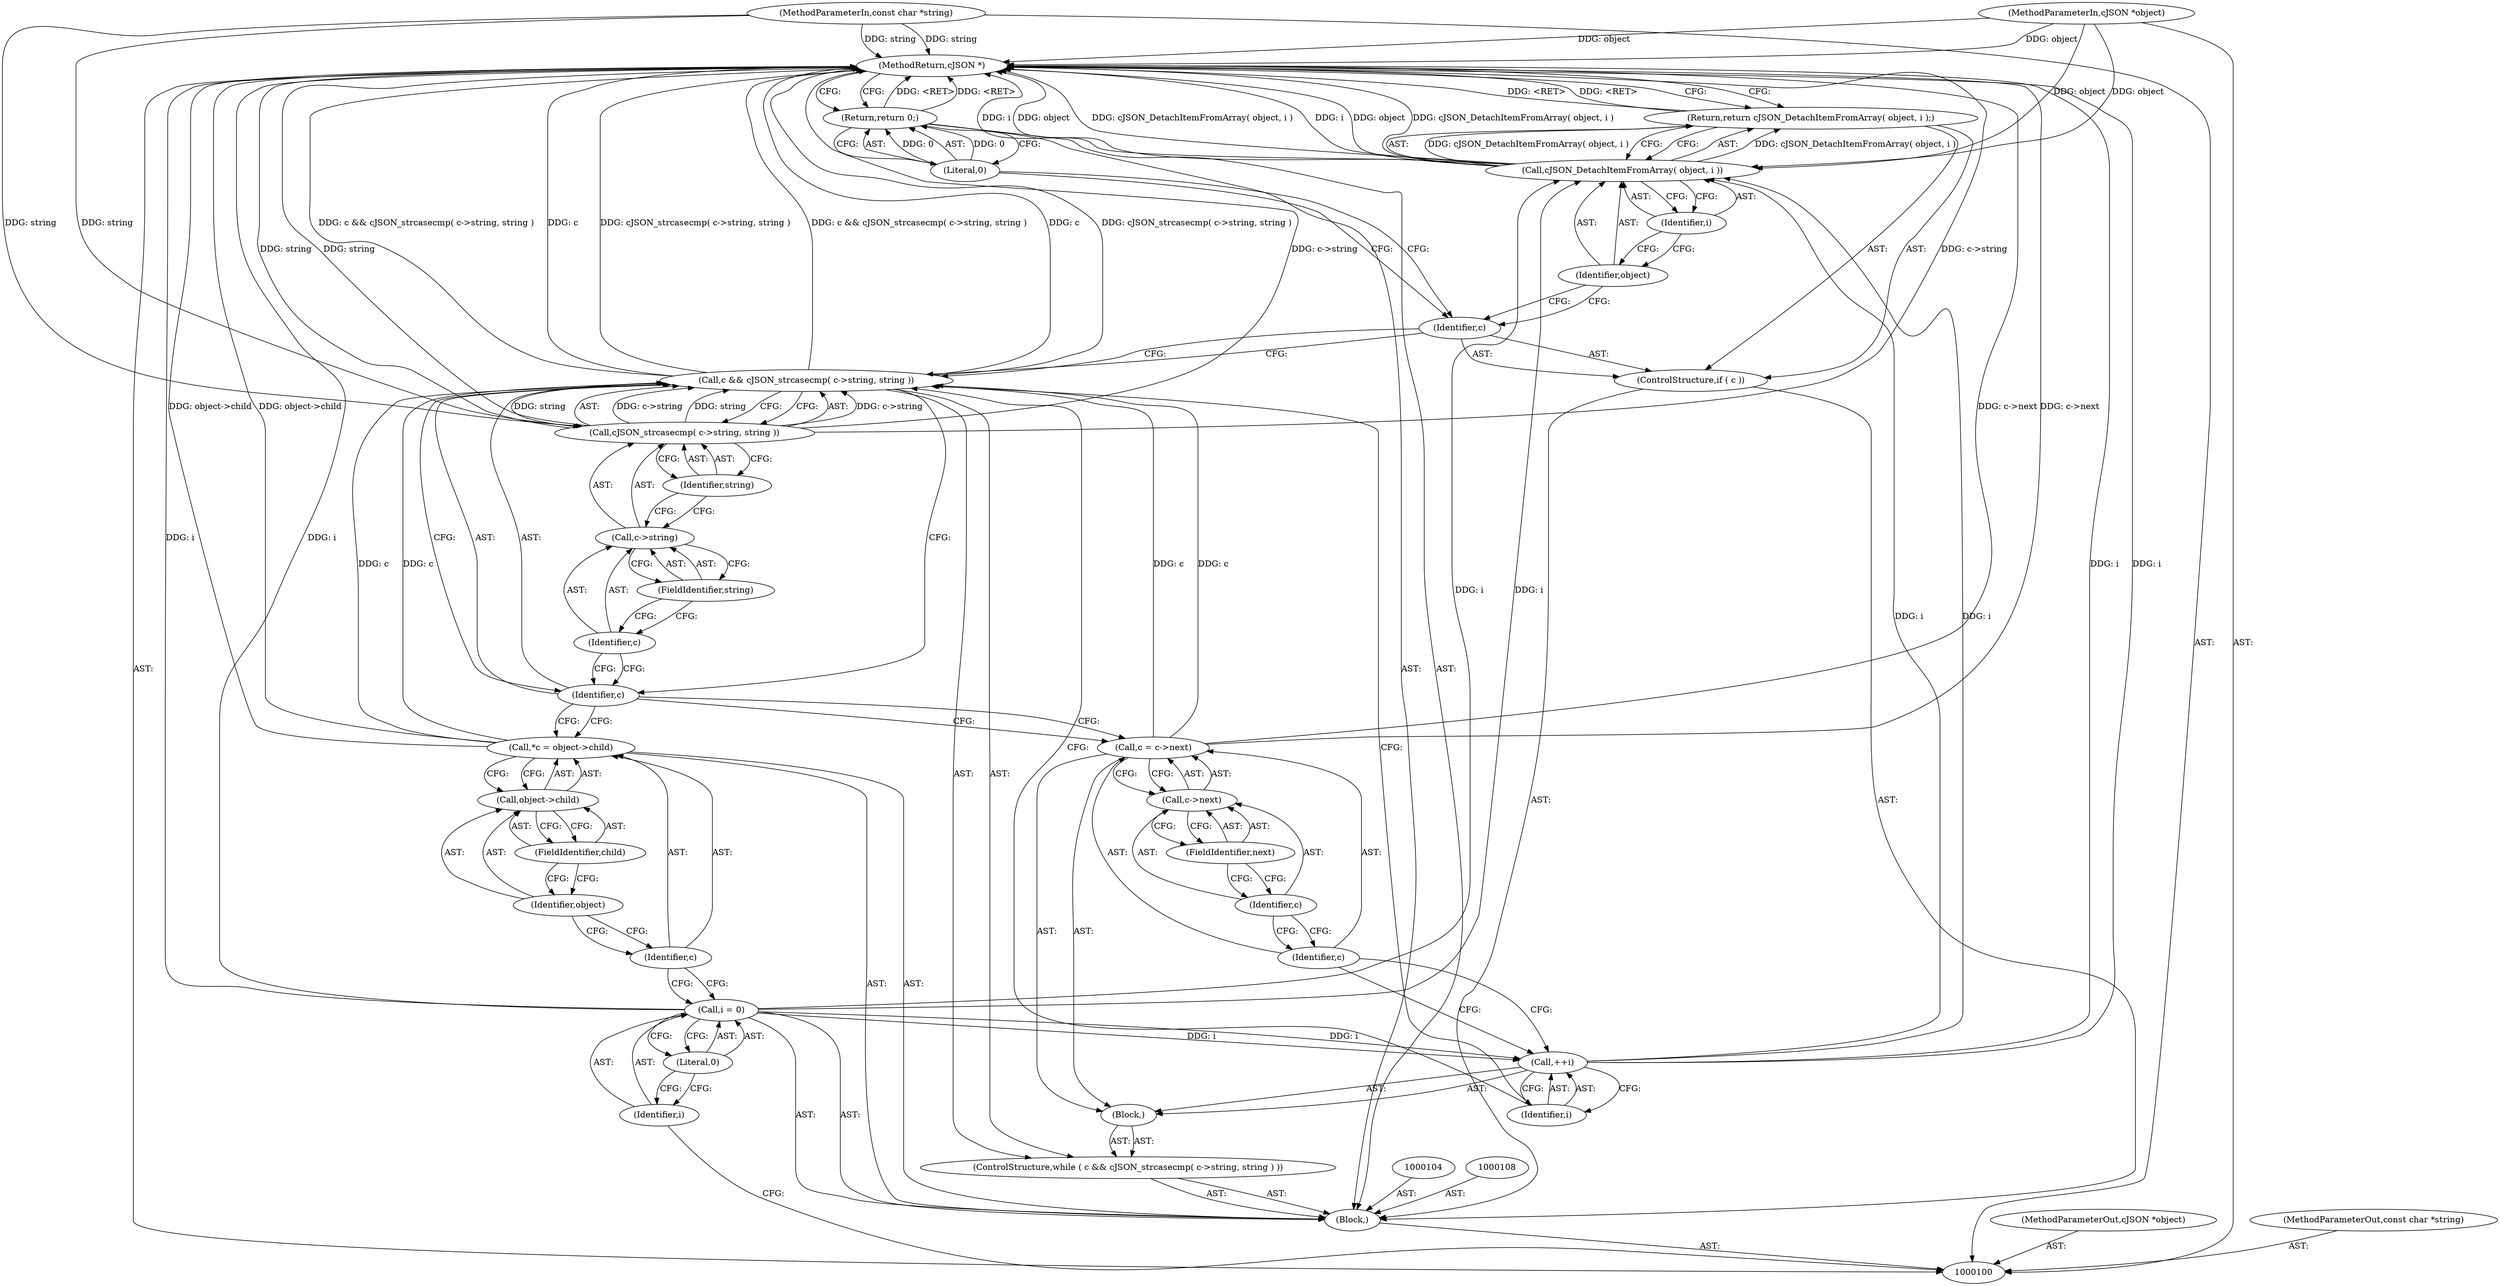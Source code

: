 digraph "1_iperf_91f2fa59e8ed80dfbf400add0164ee0e508e412a_19" {
"1000138" [label="(MethodReturn,cJSON *)"];
"1000101" [label="(MethodParameterIn,cJSON *object)"];
"1000173" [label="(MethodParameterOut,cJSON *object)"];
"1000102" [label="(MethodParameterIn,const char *string)"];
"1000174" [label="(MethodParameterOut,const char *string)"];
"1000132" [label="(Return,return cJSON_DetachItemFromArray( object, i );)"];
"1000134" [label="(Identifier,object)"];
"1000135" [label="(Identifier,i)"];
"1000133" [label="(Call,cJSON_DetachItemFromArray( object, i ))"];
"1000136" [label="(Return,return 0;)"];
"1000137" [label="(Literal,0)"];
"1000103" [label="(Block,)"];
"1000105" [label="(Call,i = 0)"];
"1000106" [label="(Identifier,i)"];
"1000107" [label="(Literal,0)"];
"1000111" [label="(Call,object->child)"];
"1000112" [label="(Identifier,object)"];
"1000113" [label="(FieldIdentifier,child)"];
"1000109" [label="(Call,*c = object->child)"];
"1000110" [label="(Identifier,c)"];
"1000114" [label="(ControlStructure,while ( c && cJSON_strcasecmp( c->string, string ) ))"];
"1000117" [label="(Call,cJSON_strcasecmp( c->string, string ))"];
"1000118" [label="(Call,c->string)"];
"1000119" [label="(Identifier,c)"];
"1000120" [label="(FieldIdentifier,string)"];
"1000121" [label="(Identifier,string)"];
"1000122" [label="(Block,)"];
"1000115" [label="(Call,c && cJSON_strcasecmp( c->string, string ))"];
"1000116" [label="(Identifier,c)"];
"1000123" [label="(Call,++i)"];
"1000124" [label="(Identifier,i)"];
"1000125" [label="(Call,c = c->next)"];
"1000126" [label="(Identifier,c)"];
"1000127" [label="(Call,c->next)"];
"1000128" [label="(Identifier,c)"];
"1000129" [label="(FieldIdentifier,next)"];
"1000130" [label="(ControlStructure,if ( c ))"];
"1000131" [label="(Identifier,c)"];
"1000138" -> "1000100"  [label="AST: "];
"1000138" -> "1000132"  [label="CFG: "];
"1000138" -> "1000136"  [label="CFG: "];
"1000136" -> "1000138"  [label="DDG: <RET>"];
"1000132" -> "1000138"  [label="DDG: <RET>"];
"1000115" -> "1000138"  [label="DDG: cJSON_strcasecmp( c->string, string )"];
"1000115" -> "1000138"  [label="DDG: c && cJSON_strcasecmp( c->string, string )"];
"1000115" -> "1000138"  [label="DDG: c"];
"1000133" -> "1000138"  [label="DDG: object"];
"1000133" -> "1000138"  [label="DDG: cJSON_DetachItemFromArray( object, i )"];
"1000133" -> "1000138"  [label="DDG: i"];
"1000125" -> "1000138"  [label="DDG: c->next"];
"1000117" -> "1000138"  [label="DDG: c->string"];
"1000117" -> "1000138"  [label="DDG: string"];
"1000123" -> "1000138"  [label="DDG: i"];
"1000102" -> "1000138"  [label="DDG: string"];
"1000101" -> "1000138"  [label="DDG: object"];
"1000109" -> "1000138"  [label="DDG: object->child"];
"1000105" -> "1000138"  [label="DDG: i"];
"1000101" -> "1000100"  [label="AST: "];
"1000101" -> "1000138"  [label="DDG: object"];
"1000101" -> "1000133"  [label="DDG: object"];
"1000173" -> "1000100"  [label="AST: "];
"1000102" -> "1000100"  [label="AST: "];
"1000102" -> "1000138"  [label="DDG: string"];
"1000102" -> "1000117"  [label="DDG: string"];
"1000174" -> "1000100"  [label="AST: "];
"1000132" -> "1000130"  [label="AST: "];
"1000132" -> "1000133"  [label="CFG: "];
"1000133" -> "1000132"  [label="AST: "];
"1000138" -> "1000132"  [label="CFG: "];
"1000132" -> "1000138"  [label="DDG: <RET>"];
"1000133" -> "1000132"  [label="DDG: cJSON_DetachItemFromArray( object, i )"];
"1000134" -> "1000133"  [label="AST: "];
"1000134" -> "1000131"  [label="CFG: "];
"1000135" -> "1000134"  [label="CFG: "];
"1000135" -> "1000133"  [label="AST: "];
"1000135" -> "1000134"  [label="CFG: "];
"1000133" -> "1000135"  [label="CFG: "];
"1000133" -> "1000132"  [label="AST: "];
"1000133" -> "1000135"  [label="CFG: "];
"1000134" -> "1000133"  [label="AST: "];
"1000135" -> "1000133"  [label="AST: "];
"1000132" -> "1000133"  [label="CFG: "];
"1000133" -> "1000138"  [label="DDG: object"];
"1000133" -> "1000138"  [label="DDG: cJSON_DetachItemFromArray( object, i )"];
"1000133" -> "1000138"  [label="DDG: i"];
"1000133" -> "1000132"  [label="DDG: cJSON_DetachItemFromArray( object, i )"];
"1000101" -> "1000133"  [label="DDG: object"];
"1000105" -> "1000133"  [label="DDG: i"];
"1000123" -> "1000133"  [label="DDG: i"];
"1000136" -> "1000103"  [label="AST: "];
"1000136" -> "1000137"  [label="CFG: "];
"1000137" -> "1000136"  [label="AST: "];
"1000138" -> "1000136"  [label="CFG: "];
"1000136" -> "1000138"  [label="DDG: <RET>"];
"1000137" -> "1000136"  [label="DDG: 0"];
"1000137" -> "1000136"  [label="AST: "];
"1000137" -> "1000131"  [label="CFG: "];
"1000136" -> "1000137"  [label="CFG: "];
"1000137" -> "1000136"  [label="DDG: 0"];
"1000103" -> "1000100"  [label="AST: "];
"1000104" -> "1000103"  [label="AST: "];
"1000105" -> "1000103"  [label="AST: "];
"1000108" -> "1000103"  [label="AST: "];
"1000109" -> "1000103"  [label="AST: "];
"1000114" -> "1000103"  [label="AST: "];
"1000130" -> "1000103"  [label="AST: "];
"1000136" -> "1000103"  [label="AST: "];
"1000105" -> "1000103"  [label="AST: "];
"1000105" -> "1000107"  [label="CFG: "];
"1000106" -> "1000105"  [label="AST: "];
"1000107" -> "1000105"  [label="AST: "];
"1000110" -> "1000105"  [label="CFG: "];
"1000105" -> "1000138"  [label="DDG: i"];
"1000105" -> "1000123"  [label="DDG: i"];
"1000105" -> "1000133"  [label="DDG: i"];
"1000106" -> "1000105"  [label="AST: "];
"1000106" -> "1000100"  [label="CFG: "];
"1000107" -> "1000106"  [label="CFG: "];
"1000107" -> "1000105"  [label="AST: "];
"1000107" -> "1000106"  [label="CFG: "];
"1000105" -> "1000107"  [label="CFG: "];
"1000111" -> "1000109"  [label="AST: "];
"1000111" -> "1000113"  [label="CFG: "];
"1000112" -> "1000111"  [label="AST: "];
"1000113" -> "1000111"  [label="AST: "];
"1000109" -> "1000111"  [label="CFG: "];
"1000112" -> "1000111"  [label="AST: "];
"1000112" -> "1000110"  [label="CFG: "];
"1000113" -> "1000112"  [label="CFG: "];
"1000113" -> "1000111"  [label="AST: "];
"1000113" -> "1000112"  [label="CFG: "];
"1000111" -> "1000113"  [label="CFG: "];
"1000109" -> "1000103"  [label="AST: "];
"1000109" -> "1000111"  [label="CFG: "];
"1000110" -> "1000109"  [label="AST: "];
"1000111" -> "1000109"  [label="AST: "];
"1000116" -> "1000109"  [label="CFG: "];
"1000109" -> "1000138"  [label="DDG: object->child"];
"1000109" -> "1000115"  [label="DDG: c"];
"1000110" -> "1000109"  [label="AST: "];
"1000110" -> "1000105"  [label="CFG: "];
"1000112" -> "1000110"  [label="CFG: "];
"1000114" -> "1000103"  [label="AST: "];
"1000115" -> "1000114"  [label="AST: "];
"1000122" -> "1000114"  [label="AST: "];
"1000117" -> "1000115"  [label="AST: "];
"1000117" -> "1000121"  [label="CFG: "];
"1000118" -> "1000117"  [label="AST: "];
"1000121" -> "1000117"  [label="AST: "];
"1000115" -> "1000117"  [label="CFG: "];
"1000117" -> "1000138"  [label="DDG: c->string"];
"1000117" -> "1000138"  [label="DDG: string"];
"1000117" -> "1000115"  [label="DDG: c->string"];
"1000117" -> "1000115"  [label="DDG: string"];
"1000102" -> "1000117"  [label="DDG: string"];
"1000118" -> "1000117"  [label="AST: "];
"1000118" -> "1000120"  [label="CFG: "];
"1000119" -> "1000118"  [label="AST: "];
"1000120" -> "1000118"  [label="AST: "];
"1000121" -> "1000118"  [label="CFG: "];
"1000119" -> "1000118"  [label="AST: "];
"1000119" -> "1000116"  [label="CFG: "];
"1000120" -> "1000119"  [label="CFG: "];
"1000120" -> "1000118"  [label="AST: "];
"1000120" -> "1000119"  [label="CFG: "];
"1000118" -> "1000120"  [label="CFG: "];
"1000121" -> "1000117"  [label="AST: "];
"1000121" -> "1000118"  [label="CFG: "];
"1000117" -> "1000121"  [label="CFG: "];
"1000122" -> "1000114"  [label="AST: "];
"1000123" -> "1000122"  [label="AST: "];
"1000125" -> "1000122"  [label="AST: "];
"1000115" -> "1000114"  [label="AST: "];
"1000115" -> "1000116"  [label="CFG: "];
"1000115" -> "1000117"  [label="CFG: "];
"1000116" -> "1000115"  [label="AST: "];
"1000117" -> "1000115"  [label="AST: "];
"1000124" -> "1000115"  [label="CFG: "];
"1000131" -> "1000115"  [label="CFG: "];
"1000115" -> "1000138"  [label="DDG: cJSON_strcasecmp( c->string, string )"];
"1000115" -> "1000138"  [label="DDG: c && cJSON_strcasecmp( c->string, string )"];
"1000115" -> "1000138"  [label="DDG: c"];
"1000125" -> "1000115"  [label="DDG: c"];
"1000109" -> "1000115"  [label="DDG: c"];
"1000117" -> "1000115"  [label="DDG: c->string"];
"1000117" -> "1000115"  [label="DDG: string"];
"1000116" -> "1000115"  [label="AST: "];
"1000116" -> "1000125"  [label="CFG: "];
"1000116" -> "1000109"  [label="CFG: "];
"1000119" -> "1000116"  [label="CFG: "];
"1000115" -> "1000116"  [label="CFG: "];
"1000123" -> "1000122"  [label="AST: "];
"1000123" -> "1000124"  [label="CFG: "];
"1000124" -> "1000123"  [label="AST: "];
"1000126" -> "1000123"  [label="CFG: "];
"1000123" -> "1000138"  [label="DDG: i"];
"1000105" -> "1000123"  [label="DDG: i"];
"1000123" -> "1000133"  [label="DDG: i"];
"1000124" -> "1000123"  [label="AST: "];
"1000124" -> "1000115"  [label="CFG: "];
"1000123" -> "1000124"  [label="CFG: "];
"1000125" -> "1000122"  [label="AST: "];
"1000125" -> "1000127"  [label="CFG: "];
"1000126" -> "1000125"  [label="AST: "];
"1000127" -> "1000125"  [label="AST: "];
"1000116" -> "1000125"  [label="CFG: "];
"1000125" -> "1000138"  [label="DDG: c->next"];
"1000125" -> "1000115"  [label="DDG: c"];
"1000126" -> "1000125"  [label="AST: "];
"1000126" -> "1000123"  [label="CFG: "];
"1000128" -> "1000126"  [label="CFG: "];
"1000127" -> "1000125"  [label="AST: "];
"1000127" -> "1000129"  [label="CFG: "];
"1000128" -> "1000127"  [label="AST: "];
"1000129" -> "1000127"  [label="AST: "];
"1000125" -> "1000127"  [label="CFG: "];
"1000128" -> "1000127"  [label="AST: "];
"1000128" -> "1000126"  [label="CFG: "];
"1000129" -> "1000128"  [label="CFG: "];
"1000129" -> "1000127"  [label="AST: "];
"1000129" -> "1000128"  [label="CFG: "];
"1000127" -> "1000129"  [label="CFG: "];
"1000130" -> "1000103"  [label="AST: "];
"1000131" -> "1000130"  [label="AST: "];
"1000132" -> "1000130"  [label="AST: "];
"1000131" -> "1000130"  [label="AST: "];
"1000131" -> "1000115"  [label="CFG: "];
"1000134" -> "1000131"  [label="CFG: "];
"1000137" -> "1000131"  [label="CFG: "];
}
